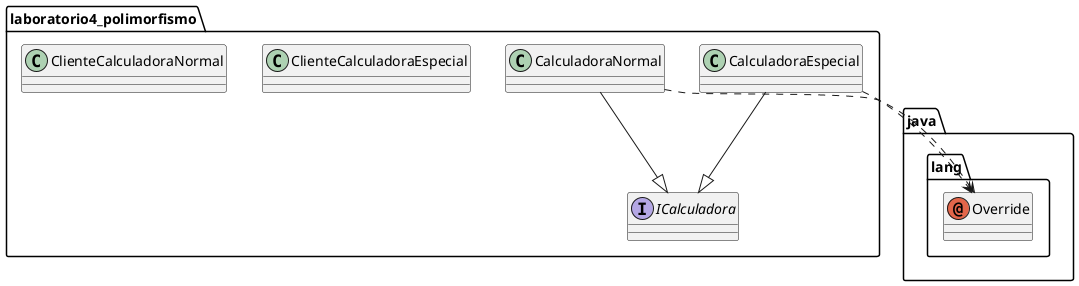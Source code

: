 @startuml
annotation java.lang.Override
class laboratorio4_polimorfismo.CalculadoraEspecial
class laboratorio4_polimorfismo.CalculadoraNormal
class laboratorio4_polimorfismo.ClienteCalculadoraEspecial
class laboratorio4_polimorfismo.ClienteCalculadoraNormal
interface laboratorio4_polimorfismo.ICalculadora
laboratorio4_polimorfismo.CalculadoraEspecial ..> java.lang.Override
laboratorio4_polimorfismo.CalculadoraEspecial --|> laboratorio4_polimorfismo.ICalculadora
laboratorio4_polimorfismo.CalculadoraNormal ..> java.lang.Override
laboratorio4_polimorfismo.CalculadoraNormal --|> laboratorio4_polimorfismo.ICalculadora
@enduml